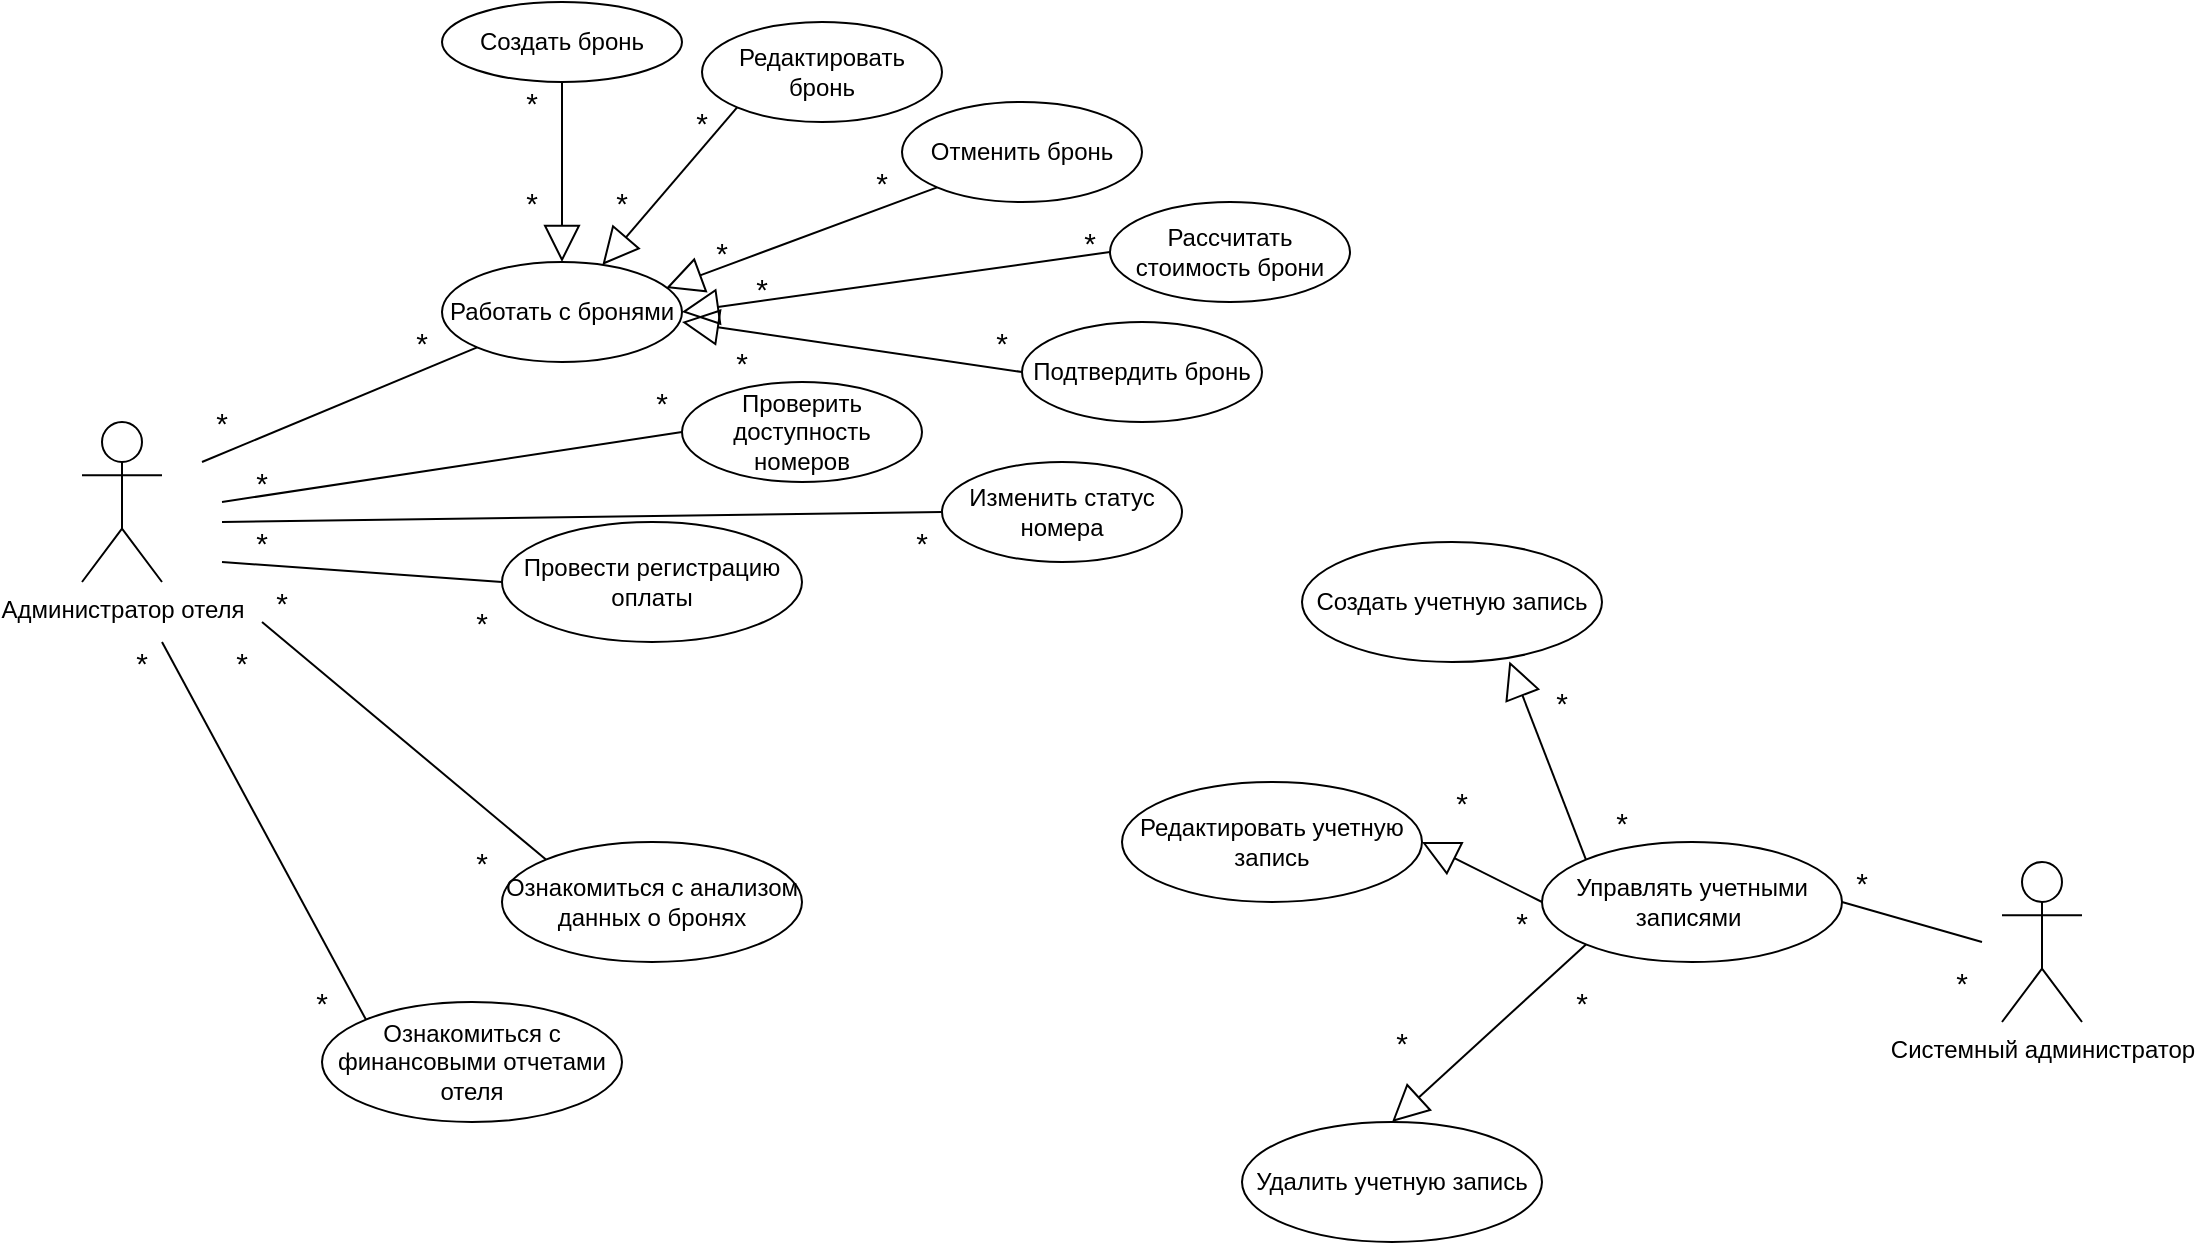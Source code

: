 <mxfile version="24.0.1" type="device">
  <diagram name="Страница — 1" id="usyDXNfVu4LakCW3qWT3">
    <mxGraphModel dx="1932" dy="1769" grid="1" gridSize="10" guides="1" tooltips="1" connect="1" arrows="1" fold="1" page="1" pageScale="1" pageWidth="827" pageHeight="1169" math="0" shadow="0">
      <root>
        <mxCell id="0" />
        <mxCell id="1" parent="0" />
        <mxCell id="XTABOhJt543X3R0yPDgl-1" value="Администратор отеля" style="shape=umlActor;verticalLabelPosition=bottom;verticalAlign=top;html=1;outlineConnect=0;" parent="1" vertex="1">
          <mxGeometry x="-160" y="180" width="40" height="80" as="geometry" />
        </mxCell>
        <mxCell id="XTABOhJt543X3R0yPDgl-3" value="Системный администратор" style="shape=umlActor;verticalLabelPosition=bottom;verticalAlign=top;html=1;outlineConnect=0;" parent="1" vertex="1">
          <mxGeometry x="800" y="400" width="40" height="80" as="geometry" />
        </mxCell>
        <mxCell id="XTABOhJt543X3R0yPDgl-7" value="Проверить доступность номеров" style="ellipse;whiteSpace=wrap;html=1;" parent="1" vertex="1">
          <mxGeometry x="140" y="160" width="120" height="50" as="geometry" />
        </mxCell>
        <mxCell id="XTABOhJt543X3R0yPDgl-8" value="Работать с бронями" style="ellipse;whiteSpace=wrap;html=1;" parent="1" vertex="1">
          <mxGeometry x="20" y="100" width="120" height="50" as="geometry" />
        </mxCell>
        <mxCell id="XTABOhJt543X3R0yPDgl-10" value="Изменить статус номера" style="ellipse;whiteSpace=wrap;html=1;" parent="1" vertex="1">
          <mxGeometry x="270" y="200" width="120" height="50" as="geometry" />
        </mxCell>
        <mxCell id="XTABOhJt543X3R0yPDgl-13" value="Ознакомиться с анализом данных о бронях" style="ellipse;whiteSpace=wrap;html=1;" parent="1" vertex="1">
          <mxGeometry x="50" y="390" width="150" height="60" as="geometry" />
        </mxCell>
        <mxCell id="XTABOhJt543X3R0yPDgl-17" value="Ознакомиться с финансовыми отчетами отеля" style="ellipse;whiteSpace=wrap;html=1;" parent="1" vertex="1">
          <mxGeometry x="-40" y="470" width="150" height="60" as="geometry" />
        </mxCell>
        <mxCell id="XTABOhJt543X3R0yPDgl-20" value="Управлять учетными записями&amp;nbsp;" style="ellipse;whiteSpace=wrap;html=1;" parent="1" vertex="1">
          <mxGeometry x="570" y="390" width="150" height="60" as="geometry" />
        </mxCell>
        <mxCell id="XTABOhJt543X3R0yPDgl-21" value="Создать учетную запись" style="ellipse;whiteSpace=wrap;html=1;" parent="1" vertex="1">
          <mxGeometry x="450" y="240" width="150" height="60" as="geometry" />
        </mxCell>
        <mxCell id="XTABOhJt543X3R0yPDgl-22" value="Удалить учетную запись" style="ellipse;whiteSpace=wrap;html=1;" parent="1" vertex="1">
          <mxGeometry x="420" y="530" width="150" height="60" as="geometry" />
        </mxCell>
        <mxCell id="XTABOhJt543X3R0yPDgl-23" value="Редактировать учетную запись" style="ellipse;whiteSpace=wrap;html=1;" parent="1" vertex="1">
          <mxGeometry x="360" y="360" width="150" height="60" as="geometry" />
        </mxCell>
        <mxCell id="XTABOhJt543X3R0yPDgl-24" value="" style="endArrow=none;html=1;rounded=0;entryX=0;entryY=1;entryDx=0;entryDy=0;" parent="1" target="XTABOhJt543X3R0yPDgl-8" edge="1">
          <mxGeometry width="50" height="50" relative="1" as="geometry">
            <mxPoint x="-100" y="200" as="sourcePoint" />
            <mxPoint x="360" y="280" as="targetPoint" />
          </mxGeometry>
        </mxCell>
        <mxCell id="XTABOhJt543X3R0yPDgl-25" value="" style="endArrow=block;endSize=16;endFill=0;html=1;rounded=0;entryX=0.5;entryY=0;entryDx=0;entryDy=0;exitX=0.5;exitY=1;exitDx=0;exitDy=0;" parent="1" source="XTABOhJt543X3R0yPDgl-4" target="XTABOhJt543X3R0yPDgl-8" edge="1">
          <mxGeometry width="160" relative="1" as="geometry">
            <mxPoint x="100" y="40" as="sourcePoint" />
            <mxPoint x="80" y="100" as="targetPoint" />
          </mxGeometry>
        </mxCell>
        <mxCell id="XTABOhJt543X3R0yPDgl-26" value="" style="endArrow=block;endSize=16;endFill=0;html=1;rounded=0;exitX=0;exitY=1;exitDx=0;exitDy=0;" parent="1" source="XTABOhJt543X3R0yPDgl-5" target="XTABOhJt543X3R0yPDgl-8" edge="1">
          <mxGeometry width="160" relative="1" as="geometry">
            <mxPoint x="207" y="63" as="sourcePoint" />
            <mxPoint x="156" y="116" as="targetPoint" />
          </mxGeometry>
        </mxCell>
        <mxCell id="XTABOhJt543X3R0yPDgl-28" value="" style="endArrow=block;endSize=16;endFill=0;html=1;rounded=0;exitX=0;exitY=1;exitDx=0;exitDy=0;entryX=0.934;entryY=0.26;entryDx=0;entryDy=0;entryPerimeter=0;" parent="1" source="XTABOhJt543X3R0yPDgl-6" target="XTABOhJt543X3R0yPDgl-8" edge="1">
          <mxGeometry width="160" relative="1" as="geometry">
            <mxPoint x="217" y="73" as="sourcePoint" />
            <mxPoint x="140" y="116" as="targetPoint" />
          </mxGeometry>
        </mxCell>
        <mxCell id="XTABOhJt543X3R0yPDgl-29" value="" style="endArrow=block;endSize=16;endFill=0;html=1;rounded=0;exitX=0;exitY=0.5;exitDx=0;exitDy=0;entryX=1;entryY=0.5;entryDx=0;entryDy=0;" parent="1" source="XTABOhJt543X3R0yPDgl-11" target="XTABOhJt543X3R0yPDgl-8" edge="1">
          <mxGeometry width="160" relative="1" as="geometry">
            <mxPoint x="290" y="95" as="sourcePoint" />
            <mxPoint x="150" y="126" as="targetPoint" />
          </mxGeometry>
        </mxCell>
        <mxCell id="XTABOhJt543X3R0yPDgl-30" value="" style="endArrow=none;html=1;rounded=0;entryX=0;entryY=0.5;entryDx=0;entryDy=0;" parent="1" target="XTABOhJt543X3R0yPDgl-7" edge="1">
          <mxGeometry width="50" height="50" relative="1" as="geometry">
            <mxPoint x="-90" y="220" as="sourcePoint" />
            <mxPoint x="47" y="153" as="targetPoint" />
          </mxGeometry>
        </mxCell>
        <mxCell id="XTABOhJt543X3R0yPDgl-31" value="" style="endArrow=none;html=1;rounded=0;entryX=0;entryY=0.5;entryDx=0;entryDy=0;" parent="1" target="XTABOhJt543X3R0yPDgl-10" edge="1">
          <mxGeometry width="50" height="50" relative="1" as="geometry">
            <mxPoint x="-90" y="230" as="sourcePoint" />
            <mxPoint x="150" y="195" as="targetPoint" />
          </mxGeometry>
        </mxCell>
        <mxCell id="XTABOhJt543X3R0yPDgl-32" value="" style="endArrow=none;html=1;rounded=0;entryX=0;entryY=0.5;entryDx=0;entryDy=0;" parent="1" target="XTABOhJt543X3R0yPDgl-16" edge="1">
          <mxGeometry width="50" height="50" relative="1" as="geometry">
            <mxPoint x="-90" y="250" as="sourcePoint" />
            <mxPoint x="280" y="235" as="targetPoint" />
          </mxGeometry>
        </mxCell>
        <mxCell id="XTABOhJt543X3R0yPDgl-33" value="" style="endArrow=none;html=1;rounded=0;entryX=0;entryY=0;entryDx=0;entryDy=0;" parent="1" target="XTABOhJt543X3R0yPDgl-17" edge="1">
          <mxGeometry width="50" height="50" relative="1" as="geometry">
            <mxPoint x="-120" y="290" as="sourcePoint" />
            <mxPoint x="82" y="279" as="targetPoint" />
          </mxGeometry>
        </mxCell>
        <mxCell id="XTABOhJt543X3R0yPDgl-35" value="" style="endArrow=none;html=1;rounded=0;entryX=0;entryY=0;entryDx=0;entryDy=0;" parent="1" target="XTABOhJt543X3R0yPDgl-13" edge="1">
          <mxGeometry width="50" height="50" relative="1" as="geometry">
            <mxPoint x="-70" y="280" as="sourcePoint" />
            <mxPoint x="32" y="470" as="targetPoint" />
          </mxGeometry>
        </mxCell>
        <mxCell id="XTABOhJt543X3R0yPDgl-37" value="" style="endArrow=none;html=1;rounded=0;exitX=1;exitY=0.5;exitDx=0;exitDy=0;" parent="1" source="XTABOhJt543X3R0yPDgl-20" edge="1">
          <mxGeometry width="50" height="50" relative="1" as="geometry">
            <mxPoint x="754" y="236" as="sourcePoint" />
            <mxPoint x="790" y="440" as="targetPoint" />
          </mxGeometry>
        </mxCell>
        <mxCell id="XTABOhJt543X3R0yPDgl-38" value="" style="endArrow=block;endSize=16;endFill=0;html=1;rounded=0;exitX=0;exitY=0;exitDx=0;exitDy=0;entryX=0.691;entryY=0.995;entryDx=0;entryDy=0;entryPerimeter=0;" parent="1" source="XTABOhJt543X3R0yPDgl-20" target="XTABOhJt543X3R0yPDgl-21" edge="1">
          <mxGeometry width="160" relative="1" as="geometry">
            <mxPoint x="748" y="310" as="sourcePoint" />
            <mxPoint x="600" y="338" as="targetPoint" />
          </mxGeometry>
        </mxCell>
        <mxCell id="XTABOhJt543X3R0yPDgl-39" value="" style="endArrow=block;endSize=16;endFill=0;html=1;rounded=0;exitX=0;exitY=0.5;exitDx=0;exitDy=0;entryX=1;entryY=0.5;entryDx=0;entryDy=0;" parent="1" source="XTABOhJt543X3R0yPDgl-20" target="XTABOhJt543X3R0yPDgl-23" edge="1">
          <mxGeometry width="160" relative="1" as="geometry">
            <mxPoint x="655" y="400" as="sourcePoint" />
            <mxPoint x="594" y="320" as="targetPoint" />
          </mxGeometry>
        </mxCell>
        <mxCell id="XTABOhJt543X3R0yPDgl-40" value="" style="endArrow=block;endSize=16;endFill=0;html=1;rounded=0;exitX=0;exitY=1;exitDx=0;exitDy=0;entryX=0.5;entryY=0;entryDx=0;entryDy=0;" parent="1" source="XTABOhJt543X3R0yPDgl-20" target="XTABOhJt543X3R0yPDgl-22" edge="1">
          <mxGeometry width="160" relative="1" as="geometry">
            <mxPoint x="602" y="409" as="sourcePoint" />
            <mxPoint x="564" y="310" as="targetPoint" />
          </mxGeometry>
        </mxCell>
        <mxCell id="8jIjN3yXIQLl8mmj_dQ8-2" value="" style="endArrow=block;endSize=16;endFill=0;html=1;rounded=0;exitX=0;exitY=0.5;exitDx=0;exitDy=0;" parent="1" source="8jIjN3yXIQLl8mmj_dQ8-1" edge="1">
          <mxGeometry width="160" relative="1" as="geometry">
            <mxPoint x="370" y="105" as="sourcePoint" />
            <mxPoint x="140" y="130" as="targetPoint" />
          </mxGeometry>
        </mxCell>
        <mxCell id="XTABOhJt543X3R0yPDgl-16" value="Провести регистрацию оплаты" style="ellipse;whiteSpace=wrap;html=1;" parent="1" vertex="1">
          <mxGeometry x="50" y="230" width="150" height="60" as="geometry" />
        </mxCell>
        <mxCell id="8jIjN3yXIQLl8mmj_dQ8-1" value="Подтвердить бронь" style="ellipse;whiteSpace=wrap;html=1;" parent="1" vertex="1">
          <mxGeometry x="310" y="130" width="120" height="50" as="geometry" />
        </mxCell>
        <mxCell id="XTABOhJt543X3R0yPDgl-4" value="Создать бронь" style="ellipse;whiteSpace=wrap;html=1;" parent="1" vertex="1">
          <mxGeometry x="20" y="-30" width="120" height="40" as="geometry" />
        </mxCell>
        <mxCell id="XTABOhJt543X3R0yPDgl-5" value="Редактировать бронь" style="ellipse;whiteSpace=wrap;html=1;" parent="1" vertex="1">
          <mxGeometry x="150" y="-20" width="120" height="50" as="geometry" />
        </mxCell>
        <mxCell id="XTABOhJt543X3R0yPDgl-6" value="Отменить бронь" style="ellipse;whiteSpace=wrap;html=1;" parent="1" vertex="1">
          <mxGeometry x="250" y="20" width="120" height="50" as="geometry" />
        </mxCell>
        <mxCell id="XTABOhJt543X3R0yPDgl-11" value="Рассчитать стоимость брони" style="ellipse;whiteSpace=wrap;html=1;" parent="1" vertex="1">
          <mxGeometry x="354" y="70" width="120" height="50" as="geometry" />
        </mxCell>
        <mxCell id="k37yqLRV_orj06arxXMF-1" value="&lt;font style=&quot;font-size: 15px;&quot;&gt;*&lt;/font&gt;" style="text;html=1;align=center;verticalAlign=middle;whiteSpace=wrap;rounded=0;" vertex="1" parent="1">
          <mxGeometry x="-140" y="290" width="20" height="20" as="geometry" />
        </mxCell>
        <mxCell id="k37yqLRV_orj06arxXMF-2" value="&lt;font style=&quot;font-size: 15px;&quot;&gt;*&lt;/font&gt;" style="text;html=1;align=center;verticalAlign=middle;whiteSpace=wrap;rounded=0;" vertex="1" parent="1">
          <mxGeometry x="-50" y="460" width="20" height="20" as="geometry" />
        </mxCell>
        <mxCell id="k37yqLRV_orj06arxXMF-3" value="&lt;font style=&quot;font-size: 15px;&quot;&gt;*&lt;/font&gt;" style="text;html=1;align=center;verticalAlign=middle;whiteSpace=wrap;rounded=0;" vertex="1" parent="1">
          <mxGeometry x="-90" y="290" width="20" height="20" as="geometry" />
        </mxCell>
        <mxCell id="k37yqLRV_orj06arxXMF-4" value="&lt;font style=&quot;font-size: 15px;&quot;&gt;*&lt;/font&gt;" style="text;html=1;align=center;verticalAlign=middle;whiteSpace=wrap;rounded=0;" vertex="1" parent="1">
          <mxGeometry x="30" y="390" width="20" height="20" as="geometry" />
        </mxCell>
        <mxCell id="k37yqLRV_orj06arxXMF-5" value="&lt;font style=&quot;font-size: 15px;&quot;&gt;*&lt;/font&gt;" style="text;html=1;align=center;verticalAlign=middle;whiteSpace=wrap;rounded=0;" vertex="1" parent="1">
          <mxGeometry x="-70" y="260" width="20" height="20" as="geometry" />
        </mxCell>
        <mxCell id="k37yqLRV_orj06arxXMF-6" value="&lt;font style=&quot;font-size: 15px;&quot;&gt;*&lt;/font&gt;" style="text;html=1;align=center;verticalAlign=middle;whiteSpace=wrap;rounded=0;" vertex="1" parent="1">
          <mxGeometry x="30" y="270" width="20" height="20" as="geometry" />
        </mxCell>
        <mxCell id="k37yqLRV_orj06arxXMF-7" value="&lt;font style=&quot;font-size: 15px;&quot;&gt;*&lt;/font&gt;" style="text;html=1;align=center;verticalAlign=middle;whiteSpace=wrap;rounded=0;" vertex="1" parent="1">
          <mxGeometry x="-80" y="230" width="20" height="20" as="geometry" />
        </mxCell>
        <mxCell id="k37yqLRV_orj06arxXMF-8" value="&lt;font style=&quot;font-size: 15px;&quot;&gt;*&lt;/font&gt;" style="text;html=1;align=center;verticalAlign=middle;whiteSpace=wrap;rounded=0;" vertex="1" parent="1">
          <mxGeometry x="250" y="230" width="20" height="20" as="geometry" />
        </mxCell>
        <mxCell id="k37yqLRV_orj06arxXMF-9" value="&lt;font style=&quot;font-size: 15px;&quot;&gt;*&lt;/font&gt;" style="text;html=1;align=center;verticalAlign=middle;whiteSpace=wrap;rounded=0;" vertex="1" parent="1">
          <mxGeometry x="-80" y="200" width="20" height="20" as="geometry" />
        </mxCell>
        <mxCell id="k37yqLRV_orj06arxXMF-10" value="&lt;font style=&quot;font-size: 15px;&quot;&gt;*&lt;/font&gt;" style="text;html=1;align=center;verticalAlign=middle;whiteSpace=wrap;rounded=0;" vertex="1" parent="1">
          <mxGeometry x="120" y="160" width="20" height="20" as="geometry" />
        </mxCell>
        <mxCell id="k37yqLRV_orj06arxXMF-11" value="&lt;font style=&quot;font-size: 15px;&quot;&gt;*&lt;/font&gt;" style="text;html=1;align=center;verticalAlign=middle;whiteSpace=wrap;rounded=0;" vertex="1" parent="1">
          <mxGeometry x="-100" y="170" width="20" height="20" as="geometry" />
        </mxCell>
        <mxCell id="k37yqLRV_orj06arxXMF-12" value="&lt;font style=&quot;font-size: 15px;&quot;&gt;*&lt;/font&gt;" style="text;html=1;align=center;verticalAlign=middle;whiteSpace=wrap;rounded=0;" vertex="1" parent="1">
          <mxGeometry y="130" width="20" height="20" as="geometry" />
        </mxCell>
        <mxCell id="k37yqLRV_orj06arxXMF-13" value="&lt;font style=&quot;font-size: 15px;&quot;&gt;*&lt;/font&gt;" style="text;html=1;align=center;verticalAlign=middle;whiteSpace=wrap;rounded=0;" vertex="1" parent="1">
          <mxGeometry x="570" y="310" width="20" height="20" as="geometry" />
        </mxCell>
        <mxCell id="k37yqLRV_orj06arxXMF-14" value="&lt;font style=&quot;font-size: 15px;&quot;&gt;*&lt;/font&gt;" style="text;html=1;align=center;verticalAlign=middle;whiteSpace=wrap;rounded=0;" vertex="1" parent="1">
          <mxGeometry x="600" y="370" width="20" height="20" as="geometry" />
        </mxCell>
        <mxCell id="k37yqLRV_orj06arxXMF-15" value="&lt;font style=&quot;font-size: 15px;&quot;&gt;*&lt;/font&gt;" style="text;html=1;align=center;verticalAlign=middle;whiteSpace=wrap;rounded=0;" vertex="1" parent="1">
          <mxGeometry x="520" y="360" width="20" height="20" as="geometry" />
        </mxCell>
        <mxCell id="k37yqLRV_orj06arxXMF-16" value="&lt;font style=&quot;font-size: 15px;&quot;&gt;*&lt;/font&gt;" style="text;html=1;align=center;verticalAlign=middle;whiteSpace=wrap;rounded=0;" vertex="1" parent="1">
          <mxGeometry x="550" y="420" width="20" height="20" as="geometry" />
        </mxCell>
        <mxCell id="k37yqLRV_orj06arxXMF-17" value="&lt;font style=&quot;font-size: 15px;&quot;&gt;*&lt;/font&gt;" style="text;html=1;align=center;verticalAlign=middle;whiteSpace=wrap;rounded=0;" vertex="1" parent="1">
          <mxGeometry x="490" y="480" width="20" height="20" as="geometry" />
        </mxCell>
        <mxCell id="k37yqLRV_orj06arxXMF-18" value="&lt;font style=&quot;font-size: 15px;&quot;&gt;*&lt;/font&gt;" style="text;html=1;align=center;verticalAlign=middle;whiteSpace=wrap;rounded=0;" vertex="1" parent="1">
          <mxGeometry x="580" y="460" width="20" height="20" as="geometry" />
        </mxCell>
        <mxCell id="k37yqLRV_orj06arxXMF-19" value="&lt;font style=&quot;font-size: 15px;&quot;&gt;*&lt;/font&gt;" style="text;html=1;align=center;verticalAlign=middle;whiteSpace=wrap;rounded=0;" vertex="1" parent="1">
          <mxGeometry x="720" y="400" width="20" height="20" as="geometry" />
        </mxCell>
        <mxCell id="k37yqLRV_orj06arxXMF-20" value="&lt;font style=&quot;font-size: 15px;&quot;&gt;*&lt;/font&gt;" style="text;html=1;align=center;verticalAlign=middle;whiteSpace=wrap;rounded=0;" vertex="1" parent="1">
          <mxGeometry x="770" y="450" width="20" height="20" as="geometry" />
        </mxCell>
        <mxCell id="k37yqLRV_orj06arxXMF-21" value="&lt;font style=&quot;font-size: 15px;&quot;&gt;*&lt;/font&gt;" style="text;html=1;align=center;verticalAlign=middle;whiteSpace=wrap;rounded=0;" vertex="1" parent="1">
          <mxGeometry x="55" y="10" width="20" height="20" as="geometry" />
        </mxCell>
        <mxCell id="k37yqLRV_orj06arxXMF-22" value="&lt;font style=&quot;font-size: 15px;&quot;&gt;*&lt;/font&gt;" style="text;html=1;align=center;verticalAlign=middle;whiteSpace=wrap;rounded=0;" vertex="1" parent="1">
          <mxGeometry x="55" y="60" width="20" height="20" as="geometry" />
        </mxCell>
        <mxCell id="k37yqLRV_orj06arxXMF-23" value="&lt;font style=&quot;font-size: 15px;&quot;&gt;*&lt;/font&gt;" style="text;html=1;align=center;verticalAlign=middle;whiteSpace=wrap;rounded=0;" vertex="1" parent="1">
          <mxGeometry x="140" y="20" width="20" height="20" as="geometry" />
        </mxCell>
        <mxCell id="k37yqLRV_orj06arxXMF-24" value="&lt;font style=&quot;font-size: 15px;&quot;&gt;*&lt;/font&gt;" style="text;html=1;align=center;verticalAlign=middle;whiteSpace=wrap;rounded=0;" vertex="1" parent="1">
          <mxGeometry x="100" y="60" width="20" height="20" as="geometry" />
        </mxCell>
        <mxCell id="k37yqLRV_orj06arxXMF-25" value="&lt;font style=&quot;font-size: 15px;&quot;&gt;*&lt;/font&gt;" style="text;html=1;align=center;verticalAlign=middle;whiteSpace=wrap;rounded=0;" vertex="1" parent="1">
          <mxGeometry x="230" y="50" width="20" height="20" as="geometry" />
        </mxCell>
        <mxCell id="k37yqLRV_orj06arxXMF-26" value="&lt;font style=&quot;font-size: 15px;&quot;&gt;*&lt;/font&gt;" style="text;html=1;align=center;verticalAlign=middle;whiteSpace=wrap;rounded=0;" vertex="1" parent="1">
          <mxGeometry x="150" y="85" width="20" height="20" as="geometry" />
        </mxCell>
        <mxCell id="k37yqLRV_orj06arxXMF-27" value="&lt;font style=&quot;font-size: 15px;&quot;&gt;*&lt;/font&gt;" style="text;html=1;align=center;verticalAlign=middle;whiteSpace=wrap;rounded=0;" vertex="1" parent="1">
          <mxGeometry x="334" y="80" width="20" height="20" as="geometry" />
        </mxCell>
        <mxCell id="k37yqLRV_orj06arxXMF-28" value="&lt;font style=&quot;font-size: 15px;&quot;&gt;*&lt;/font&gt;" style="text;html=1;align=center;verticalAlign=middle;whiteSpace=wrap;rounded=0;" vertex="1" parent="1">
          <mxGeometry x="170" y="102.5" width="20" height="20" as="geometry" />
        </mxCell>
        <mxCell id="k37yqLRV_orj06arxXMF-29" value="&lt;font style=&quot;font-size: 15px;&quot;&gt;*&lt;/font&gt;" style="text;html=1;align=center;verticalAlign=middle;whiteSpace=wrap;rounded=0;" vertex="1" parent="1">
          <mxGeometry x="290" y="130" width="20" height="20" as="geometry" />
        </mxCell>
        <mxCell id="k37yqLRV_orj06arxXMF-30" value="&lt;font style=&quot;font-size: 15px;&quot;&gt;*&lt;/font&gt;" style="text;html=1;align=center;verticalAlign=middle;whiteSpace=wrap;rounded=0;" vertex="1" parent="1">
          <mxGeometry x="160" y="140" width="20" height="20" as="geometry" />
        </mxCell>
      </root>
    </mxGraphModel>
  </diagram>
</mxfile>
